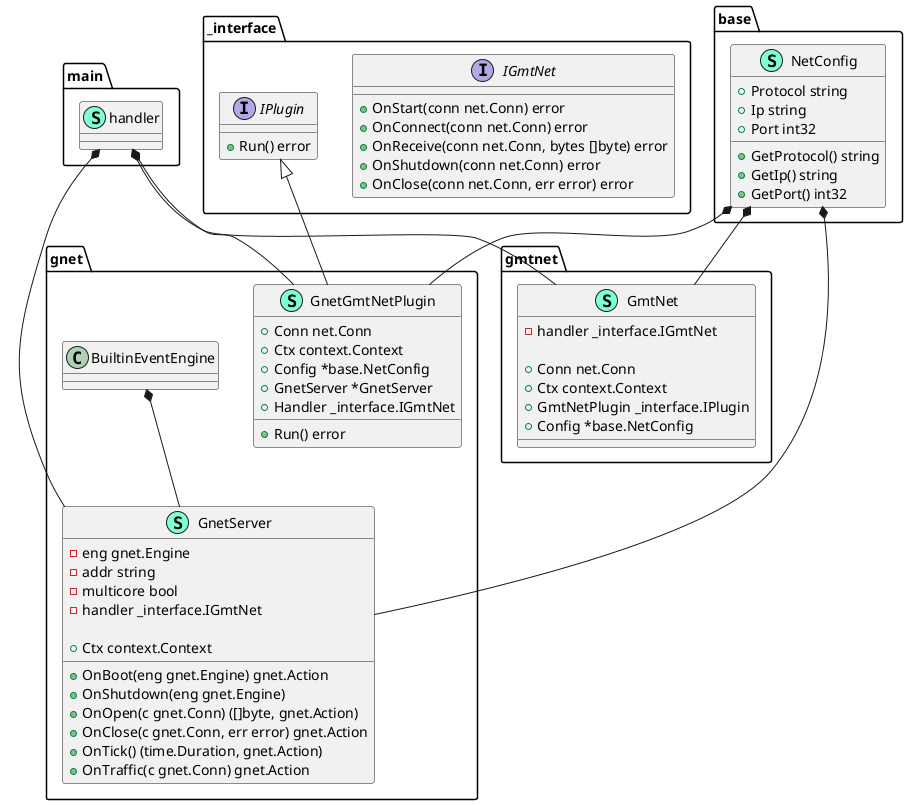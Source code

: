 @startuml
namespace _interface {
    interface IGmtNet  {
        + OnStart(conn net.Conn) error
        + OnConnect(conn net.Conn) error
        + OnReceive(conn net.Conn, bytes []byte) error
        + OnShutdown(conn net.Conn) error
        + OnClose(conn net.Conn, err error) error

    }
    interface IPlugin  {
        + Run() error

    }
}



namespace gnet {
    class GnetGmtNetPlugin << (S,Aquamarine) >> {
        + Conn net.Conn
        + Ctx context.Context
        + Config *base.NetConfig
        + GnetServer *GnetServer
        + Handler _interface.IGmtNet

        + Run() error

    }
    class GnetServer << (S,Aquamarine) >> {
        - eng gnet.Engine
        - addr string
        - multicore bool
        - handler _interface.IGmtNet

        + Ctx context.Context

        + OnBoot(eng gnet.Engine) gnet.Action
        + OnShutdown(eng gnet.Engine)
        + OnOpen(c gnet.Conn) ([]byte, gnet.Action)
        + OnClose(c gnet.Conn, err error) gnet.Action
        + OnTick() (time.Duration, gnet.Action)
        + OnTraffic(c gnet.Conn) gnet.Action

    }

}


namespace base {
    class NetConfig << (S,Aquamarine) >> {
        + Protocol string
        + Ip string
        + Port int32

        + GetProtocol() string
        + GetIp() string
        + GetPort() int32

    }
}


namespace gmtnet {
    class GmtNet << (S,Aquamarine) >> {
        - handler _interface.IGmtNet

        + Conn net.Conn
        + Ctx context.Context
        + GmtNetPlugin _interface.IPlugin
        + Config *base.NetConfig

    }
}


namespace main {
    class handler << (S,Aquamarine) >> {

    }
}


"gnet.BuiltinEventEngine" *-- "gnet.GnetServer"

"_interface.IPlugin" <|-- "gnet.GnetGmtNetPlugin"


"base.NetConfig" *-- "gnet.GnetServer"



"base.NetConfig" *-- "gnet.GnetGmtNetPlugin"




"base.NetConfig" *-- "gmtnet.GmtNet"

"main.handler" *-- "gmtnet.GmtNet"

"main.handler" *-- "gnet.GnetServer"


"main.handler" *-- "gnet.GnetGmtNetPlugin"


@enduml
